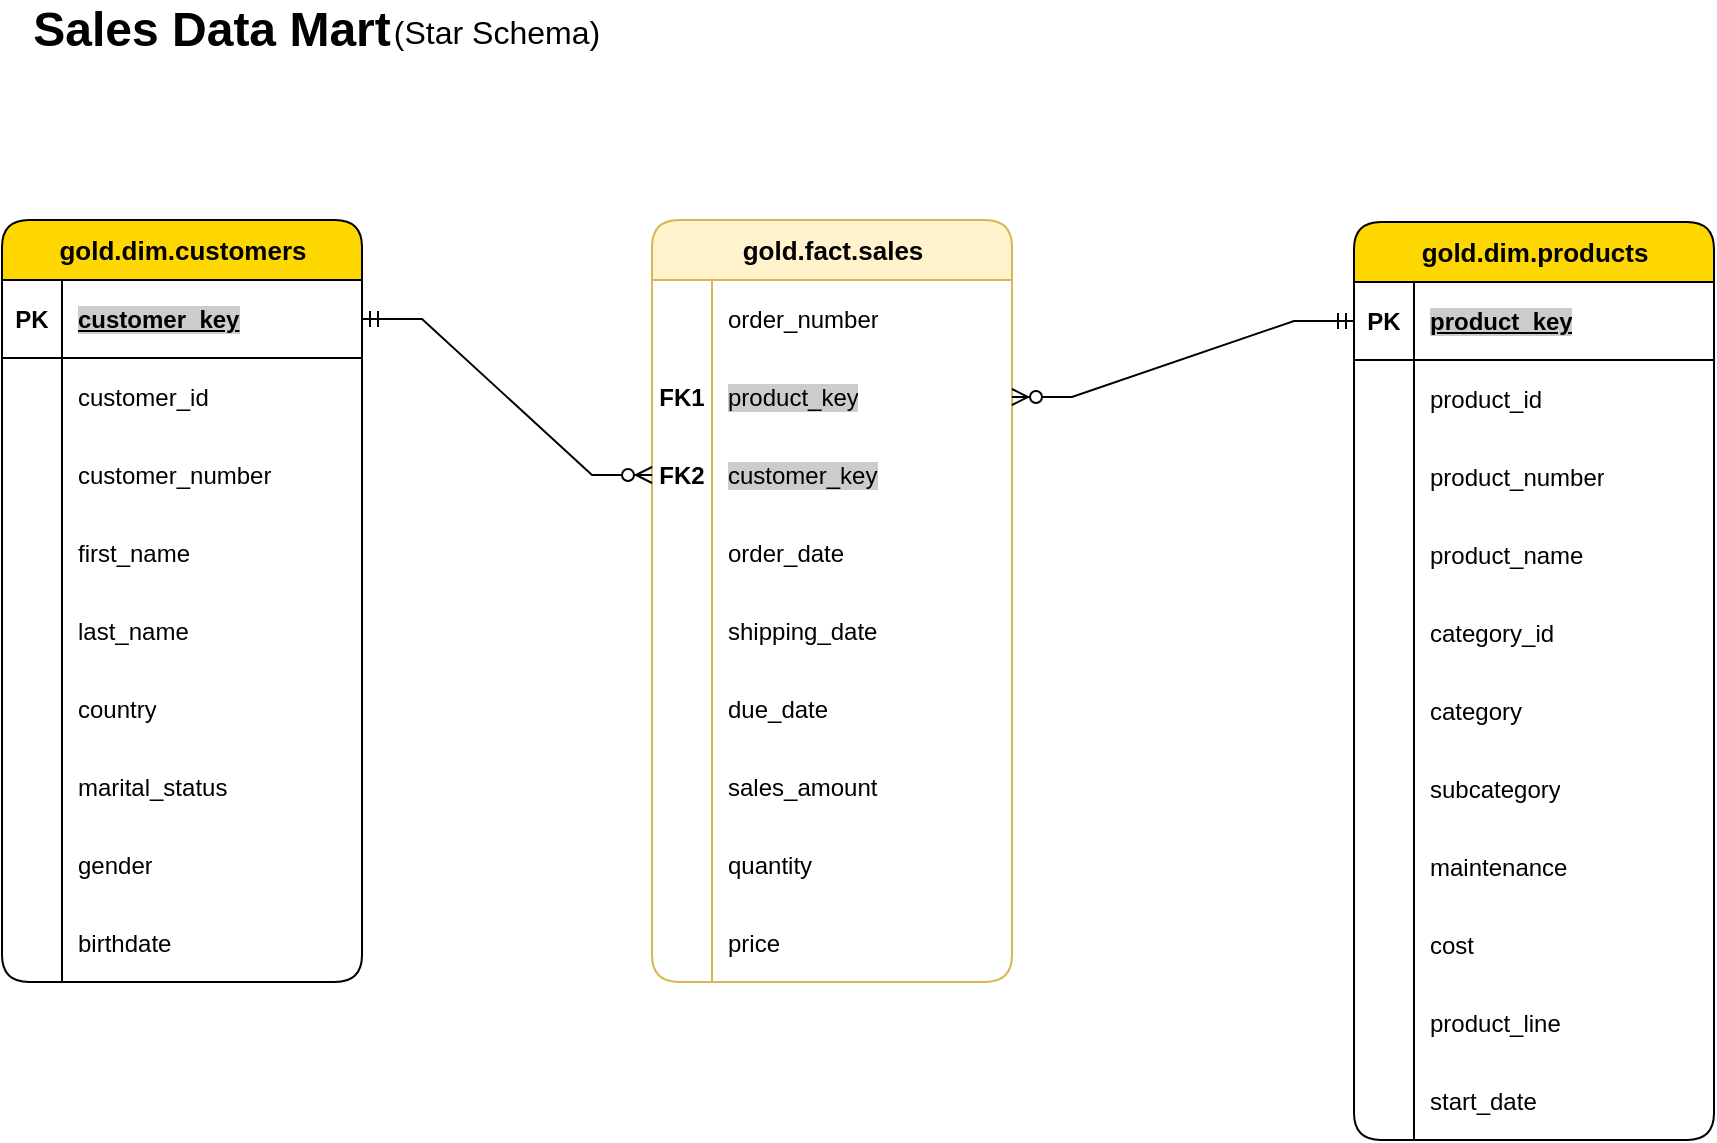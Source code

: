 <mxfile version="28.0.7">
  <diagram name="Page-1" id="-RR48ItPqLS6bvznOylo">
    <mxGraphModel grid="1" page="1" gridSize="10" guides="1" tooltips="1" connect="1" arrows="1" fold="1" pageScale="1" pageWidth="1700" pageHeight="1100" math="0" shadow="0">
      <root>
        <mxCell id="0" />
        <mxCell id="1" parent="0" />
        <mxCell id="1F5lU2dA7clrUHiow8VU-1" value="&lt;font style=&quot;font-size: 24px;&quot;&gt;&lt;b style=&quot;&quot;&gt;Sales Data Mart&lt;/b&gt;&lt;/font&gt;" style="text;html=1;align=center;verticalAlign=middle;whiteSpace=wrap;rounded=0;" vertex="1" parent="1">
          <mxGeometry x="240" y="130" width="190" height="30" as="geometry" />
        </mxCell>
        <mxCell id="1F5lU2dA7clrUHiow8VU-2" value="&lt;font style=&quot;font-size: 16px;&quot;&gt;(Star Schema)&lt;/font&gt;" style="text;html=1;align=center;verticalAlign=middle;whiteSpace=wrap;rounded=0;" vertex="1" parent="1">
          <mxGeometry x="420" y="131" width="115" height="30" as="geometry" />
        </mxCell>
        <mxCell id="1F5lU2dA7clrUHiow8VU-26" value="gold.dim.customers" style="shape=table;startSize=30;container=1;collapsible=1;childLayout=tableLayout;fixedRows=1;rowLines=0;fontStyle=1;align=center;resizeLast=1;html=1;rounded=1;fillColor=light-dark(#FFD700,#EDEDED);fontSize=13;" vertex="1" parent="1">
          <mxGeometry x="230" y="240" width="180" height="381" as="geometry" />
        </mxCell>
        <mxCell id="1F5lU2dA7clrUHiow8VU-27" value="" style="shape=tableRow;horizontal=0;startSize=0;swimlaneHead=0;swimlaneBody=0;fillColor=none;collapsible=0;dropTarget=0;points=[[0,0.5],[1,0.5]];portConstraint=eastwest;top=0;left=0;right=0;bottom=1;" vertex="1" parent="1F5lU2dA7clrUHiow8VU-26">
          <mxGeometry y="30" width="180" height="39" as="geometry" />
        </mxCell>
        <mxCell id="1F5lU2dA7clrUHiow8VU-28" value="PK" style="shape=partialRectangle;connectable=0;fillColor=none;top=0;left=0;bottom=0;right=0;fontStyle=1;overflow=hidden;whiteSpace=wrap;html=1;" vertex="1" parent="1F5lU2dA7clrUHiow8VU-27">
          <mxGeometry width="30" height="39" as="geometry">
            <mxRectangle width="30" height="39" as="alternateBounds" />
          </mxGeometry>
        </mxCell>
        <mxCell id="1F5lU2dA7clrUHiow8VU-29" value="&lt;span style=&quot;background-color: rgb(204, 204, 204);&quot;&gt;customer_key&lt;/span&gt;" style="shape=partialRectangle;connectable=0;fillColor=none;top=0;left=0;bottom=0;right=0;align=left;spacingLeft=6;fontStyle=5;overflow=hidden;whiteSpace=wrap;html=1;" vertex="1" parent="1F5lU2dA7clrUHiow8VU-27">
          <mxGeometry x="30" width="150" height="39" as="geometry">
            <mxRectangle width="150" height="39" as="alternateBounds" />
          </mxGeometry>
        </mxCell>
        <mxCell id="1F5lU2dA7clrUHiow8VU-30" value="" style="shape=tableRow;horizontal=0;startSize=0;swimlaneHead=0;swimlaneBody=0;fillColor=none;collapsible=0;dropTarget=0;points=[[0,0.5],[1,0.5]];portConstraint=eastwest;top=0;left=0;right=0;bottom=0;" vertex="1" parent="1F5lU2dA7clrUHiow8VU-26">
          <mxGeometry y="69" width="180" height="39" as="geometry" />
        </mxCell>
        <mxCell id="1F5lU2dA7clrUHiow8VU-31" value="" style="shape=partialRectangle;connectable=0;fillColor=none;top=0;left=0;bottom=0;right=0;editable=1;overflow=hidden;whiteSpace=wrap;html=1;" vertex="1" parent="1F5lU2dA7clrUHiow8VU-30">
          <mxGeometry width="30" height="39" as="geometry">
            <mxRectangle width="30" height="39" as="alternateBounds" />
          </mxGeometry>
        </mxCell>
        <mxCell id="1F5lU2dA7clrUHiow8VU-32" value="customer_id" style="shape=partialRectangle;connectable=0;fillColor=none;top=0;left=0;bottom=0;right=0;align=left;spacingLeft=6;overflow=hidden;whiteSpace=wrap;html=1;" vertex="1" parent="1F5lU2dA7clrUHiow8VU-30">
          <mxGeometry x="30" width="150" height="39" as="geometry">
            <mxRectangle width="150" height="39" as="alternateBounds" />
          </mxGeometry>
        </mxCell>
        <mxCell id="1F5lU2dA7clrUHiow8VU-33" value="" style="shape=tableRow;horizontal=0;startSize=0;swimlaneHead=0;swimlaneBody=0;fillColor=none;collapsible=0;dropTarget=0;points=[[0,0.5],[1,0.5]];portConstraint=eastwest;top=0;left=0;right=0;bottom=0;" vertex="1" parent="1F5lU2dA7clrUHiow8VU-26">
          <mxGeometry y="108" width="180" height="39" as="geometry" />
        </mxCell>
        <mxCell id="1F5lU2dA7clrUHiow8VU-34" value="" style="shape=partialRectangle;connectable=0;fillColor=none;top=0;left=0;bottom=0;right=0;editable=1;overflow=hidden;whiteSpace=wrap;html=1;" vertex="1" parent="1F5lU2dA7clrUHiow8VU-33">
          <mxGeometry width="30" height="39" as="geometry">
            <mxRectangle width="30" height="39" as="alternateBounds" />
          </mxGeometry>
        </mxCell>
        <mxCell id="1F5lU2dA7clrUHiow8VU-35" value="customer_number" style="shape=partialRectangle;connectable=0;fillColor=none;top=0;left=0;bottom=0;right=0;align=left;spacingLeft=6;overflow=hidden;whiteSpace=wrap;html=1;" vertex="1" parent="1F5lU2dA7clrUHiow8VU-33">
          <mxGeometry x="30" width="150" height="39" as="geometry">
            <mxRectangle width="150" height="39" as="alternateBounds" />
          </mxGeometry>
        </mxCell>
        <mxCell id="1F5lU2dA7clrUHiow8VU-36" value="" style="shape=tableRow;horizontal=0;startSize=0;swimlaneHead=0;swimlaneBody=0;fillColor=none;collapsible=0;dropTarget=0;points=[[0,0.5],[1,0.5]];portConstraint=eastwest;top=0;left=0;right=0;bottom=0;" vertex="1" parent="1F5lU2dA7clrUHiow8VU-26">
          <mxGeometry y="147" width="180" height="39" as="geometry" />
        </mxCell>
        <mxCell id="1F5lU2dA7clrUHiow8VU-37" value="" style="shape=partialRectangle;connectable=0;fillColor=none;top=0;left=0;bottom=0;right=0;editable=1;overflow=hidden;whiteSpace=wrap;html=1;" vertex="1" parent="1F5lU2dA7clrUHiow8VU-36">
          <mxGeometry width="30" height="39" as="geometry">
            <mxRectangle width="30" height="39" as="alternateBounds" />
          </mxGeometry>
        </mxCell>
        <mxCell id="1F5lU2dA7clrUHiow8VU-38" value="first_name" style="shape=partialRectangle;connectable=0;fillColor=none;top=0;left=0;bottom=0;right=0;align=left;spacingLeft=6;overflow=hidden;whiteSpace=wrap;html=1;" vertex="1" parent="1F5lU2dA7clrUHiow8VU-36">
          <mxGeometry x="30" width="150" height="39" as="geometry">
            <mxRectangle width="150" height="39" as="alternateBounds" />
          </mxGeometry>
        </mxCell>
        <mxCell id="1F5lU2dA7clrUHiow8VU-39" value="" style="shape=tableRow;horizontal=0;startSize=0;swimlaneHead=0;swimlaneBody=0;fillColor=none;collapsible=0;dropTarget=0;points=[[0,0.5],[1,0.5]];portConstraint=eastwest;top=0;left=0;right=0;bottom=0;" vertex="1" parent="1F5lU2dA7clrUHiow8VU-26">
          <mxGeometry y="186" width="180" height="39" as="geometry" />
        </mxCell>
        <mxCell id="1F5lU2dA7clrUHiow8VU-40" value="" style="shape=partialRectangle;connectable=0;fillColor=none;top=0;left=0;bottom=0;right=0;editable=1;overflow=hidden;whiteSpace=wrap;html=1;" vertex="1" parent="1F5lU2dA7clrUHiow8VU-39">
          <mxGeometry width="30" height="39" as="geometry">
            <mxRectangle width="30" height="39" as="alternateBounds" />
          </mxGeometry>
        </mxCell>
        <mxCell id="1F5lU2dA7clrUHiow8VU-41" value="last_name" style="shape=partialRectangle;connectable=0;fillColor=none;top=0;left=0;bottom=0;right=0;align=left;spacingLeft=6;overflow=hidden;whiteSpace=wrap;html=1;" vertex="1" parent="1F5lU2dA7clrUHiow8VU-39">
          <mxGeometry x="30" width="150" height="39" as="geometry">
            <mxRectangle width="150" height="39" as="alternateBounds" />
          </mxGeometry>
        </mxCell>
        <mxCell id="1F5lU2dA7clrUHiow8VU-74" value="" style="shape=tableRow;horizontal=0;startSize=0;swimlaneHead=0;swimlaneBody=0;fillColor=none;collapsible=0;dropTarget=0;points=[[0,0.5],[1,0.5]];portConstraint=eastwest;top=0;left=0;right=0;bottom=0;" vertex="1" parent="1F5lU2dA7clrUHiow8VU-26">
          <mxGeometry y="225" width="180" height="39" as="geometry" />
        </mxCell>
        <mxCell id="1F5lU2dA7clrUHiow8VU-75" value="" style="shape=partialRectangle;connectable=0;fillColor=none;top=0;left=0;bottom=0;right=0;editable=1;overflow=hidden;whiteSpace=wrap;html=1;" vertex="1" parent="1F5lU2dA7clrUHiow8VU-74">
          <mxGeometry width="30" height="39" as="geometry">
            <mxRectangle width="30" height="39" as="alternateBounds" />
          </mxGeometry>
        </mxCell>
        <mxCell id="1F5lU2dA7clrUHiow8VU-76" value="country" style="shape=partialRectangle;connectable=0;fillColor=none;top=0;left=0;bottom=0;right=0;align=left;spacingLeft=6;overflow=hidden;whiteSpace=wrap;html=1;" vertex="1" parent="1F5lU2dA7clrUHiow8VU-74">
          <mxGeometry x="30" width="150" height="39" as="geometry">
            <mxRectangle width="150" height="39" as="alternateBounds" />
          </mxGeometry>
        </mxCell>
        <mxCell id="1F5lU2dA7clrUHiow8VU-77" value="" style="shape=tableRow;horizontal=0;startSize=0;swimlaneHead=0;swimlaneBody=0;fillColor=none;collapsible=0;dropTarget=0;points=[[0,0.5],[1,0.5]];portConstraint=eastwest;top=0;left=0;right=0;bottom=0;" vertex="1" parent="1F5lU2dA7clrUHiow8VU-26">
          <mxGeometry y="264" width="180" height="39" as="geometry" />
        </mxCell>
        <mxCell id="1F5lU2dA7clrUHiow8VU-78" value="" style="shape=partialRectangle;connectable=0;fillColor=none;top=0;left=0;bottom=0;right=0;editable=1;overflow=hidden;whiteSpace=wrap;html=1;" vertex="1" parent="1F5lU2dA7clrUHiow8VU-77">
          <mxGeometry width="30" height="39" as="geometry">
            <mxRectangle width="30" height="39" as="alternateBounds" />
          </mxGeometry>
        </mxCell>
        <mxCell id="1F5lU2dA7clrUHiow8VU-79" value="marital_status" style="shape=partialRectangle;connectable=0;fillColor=none;top=0;left=0;bottom=0;right=0;align=left;spacingLeft=6;overflow=hidden;whiteSpace=wrap;html=1;" vertex="1" parent="1F5lU2dA7clrUHiow8VU-77">
          <mxGeometry x="30" width="150" height="39" as="geometry">
            <mxRectangle width="150" height="39" as="alternateBounds" />
          </mxGeometry>
        </mxCell>
        <mxCell id="1F5lU2dA7clrUHiow8VU-80" value="" style="shape=tableRow;horizontal=0;startSize=0;swimlaneHead=0;swimlaneBody=0;fillColor=none;collapsible=0;dropTarget=0;points=[[0,0.5],[1,0.5]];portConstraint=eastwest;top=0;left=0;right=0;bottom=0;" vertex="1" parent="1F5lU2dA7clrUHiow8VU-26">
          <mxGeometry y="303" width="180" height="39" as="geometry" />
        </mxCell>
        <mxCell id="1F5lU2dA7clrUHiow8VU-81" value="" style="shape=partialRectangle;connectable=0;fillColor=none;top=0;left=0;bottom=0;right=0;editable=1;overflow=hidden;whiteSpace=wrap;html=1;" vertex="1" parent="1F5lU2dA7clrUHiow8VU-80">
          <mxGeometry width="30" height="39" as="geometry">
            <mxRectangle width="30" height="39" as="alternateBounds" />
          </mxGeometry>
        </mxCell>
        <mxCell id="1F5lU2dA7clrUHiow8VU-82" value="gender" style="shape=partialRectangle;connectable=0;fillColor=none;top=0;left=0;bottom=0;right=0;align=left;spacingLeft=6;overflow=hidden;whiteSpace=wrap;html=1;" vertex="1" parent="1F5lU2dA7clrUHiow8VU-80">
          <mxGeometry x="30" width="150" height="39" as="geometry">
            <mxRectangle width="150" height="39" as="alternateBounds" />
          </mxGeometry>
        </mxCell>
        <mxCell id="1F5lU2dA7clrUHiow8VU-83" value="" style="shape=tableRow;horizontal=0;startSize=0;swimlaneHead=0;swimlaneBody=0;fillColor=none;collapsible=0;dropTarget=0;points=[[0,0.5],[1,0.5]];portConstraint=eastwest;top=0;left=0;right=0;bottom=0;" vertex="1" parent="1F5lU2dA7clrUHiow8VU-26">
          <mxGeometry y="342" width="180" height="39" as="geometry" />
        </mxCell>
        <mxCell id="1F5lU2dA7clrUHiow8VU-84" value="" style="shape=partialRectangle;connectable=0;fillColor=none;top=0;left=0;bottom=0;right=0;editable=1;overflow=hidden;whiteSpace=wrap;html=1;" vertex="1" parent="1F5lU2dA7clrUHiow8VU-83">
          <mxGeometry width="30" height="39" as="geometry">
            <mxRectangle width="30" height="39" as="alternateBounds" />
          </mxGeometry>
        </mxCell>
        <mxCell id="1F5lU2dA7clrUHiow8VU-85" value="birthdate" style="shape=partialRectangle;connectable=0;fillColor=none;top=0;left=0;bottom=0;right=0;align=left;spacingLeft=6;overflow=hidden;whiteSpace=wrap;html=1;" vertex="1" parent="1F5lU2dA7clrUHiow8VU-83">
          <mxGeometry x="30" width="150" height="39" as="geometry">
            <mxRectangle width="150" height="39" as="alternateBounds" />
          </mxGeometry>
        </mxCell>
        <mxCell id="1F5lU2dA7clrUHiow8VU-89" value="gold.dim.products" style="shape=table;startSize=30;container=1;collapsible=1;childLayout=tableLayout;fixedRows=1;rowLines=0;fontStyle=1;align=center;resizeLast=1;html=1;rounded=1;fillColor=light-dark(#FFD700,#EDEDED);fontSize=13;" vertex="1" parent="1">
          <mxGeometry x="906" y="241" width="180" height="459" as="geometry" />
        </mxCell>
        <mxCell id="1F5lU2dA7clrUHiow8VU-90" value="" style="shape=tableRow;horizontal=0;startSize=0;swimlaneHead=0;swimlaneBody=0;fillColor=none;collapsible=0;dropTarget=0;points=[[0,0.5],[1,0.5]];portConstraint=eastwest;top=0;left=0;right=0;bottom=1;" vertex="1" parent="1F5lU2dA7clrUHiow8VU-89">
          <mxGeometry y="30" width="180" height="39" as="geometry" />
        </mxCell>
        <mxCell id="1F5lU2dA7clrUHiow8VU-91" value="PK" style="shape=partialRectangle;connectable=0;fillColor=none;top=0;left=0;bottom=0;right=0;fontStyle=1;overflow=hidden;whiteSpace=wrap;html=1;" vertex="1" parent="1F5lU2dA7clrUHiow8VU-90">
          <mxGeometry width="30" height="39" as="geometry">
            <mxRectangle width="30" height="39" as="alternateBounds" />
          </mxGeometry>
        </mxCell>
        <mxCell id="1F5lU2dA7clrUHiow8VU-92" value="&lt;span style=&quot;background-color: rgb(204, 204, 204);&quot;&gt;product_key&lt;/span&gt;" style="shape=partialRectangle;connectable=0;fillColor=none;top=0;left=0;bottom=0;right=0;align=left;spacingLeft=6;fontStyle=5;overflow=hidden;whiteSpace=wrap;html=1;" vertex="1" parent="1F5lU2dA7clrUHiow8VU-90">
          <mxGeometry x="30" width="150" height="39" as="geometry">
            <mxRectangle width="150" height="39" as="alternateBounds" />
          </mxGeometry>
        </mxCell>
        <mxCell id="1F5lU2dA7clrUHiow8VU-93" value="" style="shape=tableRow;horizontal=0;startSize=0;swimlaneHead=0;swimlaneBody=0;fillColor=none;collapsible=0;dropTarget=0;points=[[0,0.5],[1,0.5]];portConstraint=eastwest;top=0;left=0;right=0;bottom=0;" vertex="1" parent="1F5lU2dA7clrUHiow8VU-89">
          <mxGeometry y="69" width="180" height="39" as="geometry" />
        </mxCell>
        <mxCell id="1F5lU2dA7clrUHiow8VU-94" value="" style="shape=partialRectangle;connectable=0;fillColor=none;top=0;left=0;bottom=0;right=0;editable=1;overflow=hidden;whiteSpace=wrap;html=1;" vertex="1" parent="1F5lU2dA7clrUHiow8VU-93">
          <mxGeometry width="30" height="39" as="geometry">
            <mxRectangle width="30" height="39" as="alternateBounds" />
          </mxGeometry>
        </mxCell>
        <mxCell id="1F5lU2dA7clrUHiow8VU-95" value="product_id" style="shape=partialRectangle;connectable=0;fillColor=none;top=0;left=0;bottom=0;right=0;align=left;spacingLeft=6;overflow=hidden;whiteSpace=wrap;html=1;" vertex="1" parent="1F5lU2dA7clrUHiow8VU-93">
          <mxGeometry x="30" width="150" height="39" as="geometry">
            <mxRectangle width="150" height="39" as="alternateBounds" />
          </mxGeometry>
        </mxCell>
        <mxCell id="1F5lU2dA7clrUHiow8VU-96" value="" style="shape=tableRow;horizontal=0;startSize=0;swimlaneHead=0;swimlaneBody=0;fillColor=none;collapsible=0;dropTarget=0;points=[[0,0.5],[1,0.5]];portConstraint=eastwest;top=0;left=0;right=0;bottom=0;" vertex="1" parent="1F5lU2dA7clrUHiow8VU-89">
          <mxGeometry y="108" width="180" height="39" as="geometry" />
        </mxCell>
        <mxCell id="1F5lU2dA7clrUHiow8VU-97" value="" style="shape=partialRectangle;connectable=0;fillColor=none;top=0;left=0;bottom=0;right=0;editable=1;overflow=hidden;whiteSpace=wrap;html=1;" vertex="1" parent="1F5lU2dA7clrUHiow8VU-96">
          <mxGeometry width="30" height="39" as="geometry">
            <mxRectangle width="30" height="39" as="alternateBounds" />
          </mxGeometry>
        </mxCell>
        <mxCell id="1F5lU2dA7clrUHiow8VU-98" value="product_number" style="shape=partialRectangle;connectable=0;fillColor=none;top=0;left=0;bottom=0;right=0;align=left;spacingLeft=6;overflow=hidden;whiteSpace=wrap;html=1;" vertex="1" parent="1F5lU2dA7clrUHiow8VU-96">
          <mxGeometry x="30" width="150" height="39" as="geometry">
            <mxRectangle width="150" height="39" as="alternateBounds" />
          </mxGeometry>
        </mxCell>
        <mxCell id="1F5lU2dA7clrUHiow8VU-99" value="" style="shape=tableRow;horizontal=0;startSize=0;swimlaneHead=0;swimlaneBody=0;fillColor=none;collapsible=0;dropTarget=0;points=[[0,0.5],[1,0.5]];portConstraint=eastwest;top=0;left=0;right=0;bottom=0;" vertex="1" parent="1F5lU2dA7clrUHiow8VU-89">
          <mxGeometry y="147" width="180" height="39" as="geometry" />
        </mxCell>
        <mxCell id="1F5lU2dA7clrUHiow8VU-100" value="" style="shape=partialRectangle;connectable=0;fillColor=none;top=0;left=0;bottom=0;right=0;editable=1;overflow=hidden;whiteSpace=wrap;html=1;" vertex="1" parent="1F5lU2dA7clrUHiow8VU-99">
          <mxGeometry width="30" height="39" as="geometry">
            <mxRectangle width="30" height="39" as="alternateBounds" />
          </mxGeometry>
        </mxCell>
        <mxCell id="1F5lU2dA7clrUHiow8VU-101" value="product_name" style="shape=partialRectangle;connectable=0;fillColor=none;top=0;left=0;bottom=0;right=0;align=left;spacingLeft=6;overflow=hidden;whiteSpace=wrap;html=1;" vertex="1" parent="1F5lU2dA7clrUHiow8VU-99">
          <mxGeometry x="30" width="150" height="39" as="geometry">
            <mxRectangle width="150" height="39" as="alternateBounds" />
          </mxGeometry>
        </mxCell>
        <mxCell id="1F5lU2dA7clrUHiow8VU-102" value="" style="shape=tableRow;horizontal=0;startSize=0;swimlaneHead=0;swimlaneBody=0;fillColor=none;collapsible=0;dropTarget=0;points=[[0,0.5],[1,0.5]];portConstraint=eastwest;top=0;left=0;right=0;bottom=0;" vertex="1" parent="1F5lU2dA7clrUHiow8VU-89">
          <mxGeometry y="186" width="180" height="39" as="geometry" />
        </mxCell>
        <mxCell id="1F5lU2dA7clrUHiow8VU-103" value="" style="shape=partialRectangle;connectable=0;fillColor=none;top=0;left=0;bottom=0;right=0;editable=1;overflow=hidden;whiteSpace=wrap;html=1;" vertex="1" parent="1F5lU2dA7clrUHiow8VU-102">
          <mxGeometry width="30" height="39" as="geometry">
            <mxRectangle width="30" height="39" as="alternateBounds" />
          </mxGeometry>
        </mxCell>
        <mxCell id="1F5lU2dA7clrUHiow8VU-104" value="category_id" style="shape=partialRectangle;connectable=0;fillColor=none;top=0;left=0;bottom=0;right=0;align=left;spacingLeft=6;overflow=hidden;whiteSpace=wrap;html=1;" vertex="1" parent="1F5lU2dA7clrUHiow8VU-102">
          <mxGeometry x="30" width="150" height="39" as="geometry">
            <mxRectangle width="150" height="39" as="alternateBounds" />
          </mxGeometry>
        </mxCell>
        <mxCell id="1F5lU2dA7clrUHiow8VU-105" value="" style="shape=tableRow;horizontal=0;startSize=0;swimlaneHead=0;swimlaneBody=0;fillColor=none;collapsible=0;dropTarget=0;points=[[0,0.5],[1,0.5]];portConstraint=eastwest;top=0;left=0;right=0;bottom=0;" vertex="1" parent="1F5lU2dA7clrUHiow8VU-89">
          <mxGeometry y="225" width="180" height="39" as="geometry" />
        </mxCell>
        <mxCell id="1F5lU2dA7clrUHiow8VU-106" value="" style="shape=partialRectangle;connectable=0;fillColor=none;top=0;left=0;bottom=0;right=0;editable=1;overflow=hidden;whiteSpace=wrap;html=1;" vertex="1" parent="1F5lU2dA7clrUHiow8VU-105">
          <mxGeometry width="30" height="39" as="geometry">
            <mxRectangle width="30" height="39" as="alternateBounds" />
          </mxGeometry>
        </mxCell>
        <mxCell id="1F5lU2dA7clrUHiow8VU-107" value="category" style="shape=partialRectangle;connectable=0;fillColor=none;top=0;left=0;bottom=0;right=0;align=left;spacingLeft=6;overflow=hidden;whiteSpace=wrap;html=1;" vertex="1" parent="1F5lU2dA7clrUHiow8VU-105">
          <mxGeometry x="30" width="150" height="39" as="geometry">
            <mxRectangle width="150" height="39" as="alternateBounds" />
          </mxGeometry>
        </mxCell>
        <mxCell id="1F5lU2dA7clrUHiow8VU-108" value="" style="shape=tableRow;horizontal=0;startSize=0;swimlaneHead=0;swimlaneBody=0;fillColor=none;collapsible=0;dropTarget=0;points=[[0,0.5],[1,0.5]];portConstraint=eastwest;top=0;left=0;right=0;bottom=0;" vertex="1" parent="1F5lU2dA7clrUHiow8VU-89">
          <mxGeometry y="264" width="180" height="39" as="geometry" />
        </mxCell>
        <mxCell id="1F5lU2dA7clrUHiow8VU-109" value="" style="shape=partialRectangle;connectable=0;fillColor=none;top=0;left=0;bottom=0;right=0;editable=1;overflow=hidden;whiteSpace=wrap;html=1;" vertex="1" parent="1F5lU2dA7clrUHiow8VU-108">
          <mxGeometry width="30" height="39" as="geometry">
            <mxRectangle width="30" height="39" as="alternateBounds" />
          </mxGeometry>
        </mxCell>
        <mxCell id="1F5lU2dA7clrUHiow8VU-110" value="subcategory" style="shape=partialRectangle;connectable=0;fillColor=none;top=0;left=0;bottom=0;right=0;align=left;spacingLeft=6;overflow=hidden;whiteSpace=wrap;html=1;" vertex="1" parent="1F5lU2dA7clrUHiow8VU-108">
          <mxGeometry x="30" width="150" height="39" as="geometry">
            <mxRectangle width="150" height="39" as="alternateBounds" />
          </mxGeometry>
        </mxCell>
        <mxCell id="1F5lU2dA7clrUHiow8VU-111" value="" style="shape=tableRow;horizontal=0;startSize=0;swimlaneHead=0;swimlaneBody=0;fillColor=none;collapsible=0;dropTarget=0;points=[[0,0.5],[1,0.5]];portConstraint=eastwest;top=0;left=0;right=0;bottom=0;" vertex="1" parent="1F5lU2dA7clrUHiow8VU-89">
          <mxGeometry y="303" width="180" height="39" as="geometry" />
        </mxCell>
        <mxCell id="1F5lU2dA7clrUHiow8VU-112" value="" style="shape=partialRectangle;connectable=0;fillColor=none;top=0;left=0;bottom=0;right=0;editable=1;overflow=hidden;whiteSpace=wrap;html=1;" vertex="1" parent="1F5lU2dA7clrUHiow8VU-111">
          <mxGeometry width="30" height="39" as="geometry">
            <mxRectangle width="30" height="39" as="alternateBounds" />
          </mxGeometry>
        </mxCell>
        <mxCell id="1F5lU2dA7clrUHiow8VU-113" value="maintenance" style="shape=partialRectangle;connectable=0;fillColor=none;top=0;left=0;bottom=0;right=0;align=left;spacingLeft=6;overflow=hidden;whiteSpace=wrap;html=1;" vertex="1" parent="1F5lU2dA7clrUHiow8VU-111">
          <mxGeometry x="30" width="150" height="39" as="geometry">
            <mxRectangle width="150" height="39" as="alternateBounds" />
          </mxGeometry>
        </mxCell>
        <mxCell id="1F5lU2dA7clrUHiow8VU-114" value="" style="shape=tableRow;horizontal=0;startSize=0;swimlaneHead=0;swimlaneBody=0;fillColor=none;collapsible=0;dropTarget=0;points=[[0,0.5],[1,0.5]];portConstraint=eastwest;top=0;left=0;right=0;bottom=0;" vertex="1" parent="1F5lU2dA7clrUHiow8VU-89">
          <mxGeometry y="342" width="180" height="39" as="geometry" />
        </mxCell>
        <mxCell id="1F5lU2dA7clrUHiow8VU-115" value="" style="shape=partialRectangle;connectable=0;fillColor=none;top=0;left=0;bottom=0;right=0;editable=1;overflow=hidden;whiteSpace=wrap;html=1;" vertex="1" parent="1F5lU2dA7clrUHiow8VU-114">
          <mxGeometry width="30" height="39" as="geometry">
            <mxRectangle width="30" height="39" as="alternateBounds" />
          </mxGeometry>
        </mxCell>
        <mxCell id="1F5lU2dA7clrUHiow8VU-116" value="cost" style="shape=partialRectangle;connectable=0;fillColor=none;top=0;left=0;bottom=0;right=0;align=left;spacingLeft=6;overflow=hidden;whiteSpace=wrap;html=1;" vertex="1" parent="1F5lU2dA7clrUHiow8VU-114">
          <mxGeometry x="30" width="150" height="39" as="geometry">
            <mxRectangle width="150" height="39" as="alternateBounds" />
          </mxGeometry>
        </mxCell>
        <mxCell id="1F5lU2dA7clrUHiow8VU-117" value="" style="shape=tableRow;horizontal=0;startSize=0;swimlaneHead=0;swimlaneBody=0;fillColor=none;collapsible=0;dropTarget=0;points=[[0,0.5],[1,0.5]];portConstraint=eastwest;top=0;left=0;right=0;bottom=0;" vertex="1" parent="1F5lU2dA7clrUHiow8VU-89">
          <mxGeometry y="381" width="180" height="39" as="geometry" />
        </mxCell>
        <mxCell id="1F5lU2dA7clrUHiow8VU-118" value="" style="shape=partialRectangle;connectable=0;fillColor=none;top=0;left=0;bottom=0;right=0;editable=1;overflow=hidden;whiteSpace=wrap;html=1;" vertex="1" parent="1F5lU2dA7clrUHiow8VU-117">
          <mxGeometry width="30" height="39" as="geometry">
            <mxRectangle width="30" height="39" as="alternateBounds" />
          </mxGeometry>
        </mxCell>
        <mxCell id="1F5lU2dA7clrUHiow8VU-119" value="product_line" style="shape=partialRectangle;connectable=0;fillColor=none;top=0;left=0;bottom=0;right=0;align=left;spacingLeft=6;overflow=hidden;whiteSpace=wrap;html=1;" vertex="1" parent="1F5lU2dA7clrUHiow8VU-117">
          <mxGeometry x="30" width="150" height="39" as="geometry">
            <mxRectangle width="150" height="39" as="alternateBounds" />
          </mxGeometry>
        </mxCell>
        <mxCell id="1F5lU2dA7clrUHiow8VU-120" value="" style="shape=tableRow;horizontal=0;startSize=0;swimlaneHead=0;swimlaneBody=0;fillColor=none;collapsible=0;dropTarget=0;points=[[0,0.5],[1,0.5]];portConstraint=eastwest;top=0;left=0;right=0;bottom=0;" vertex="1" parent="1F5lU2dA7clrUHiow8VU-89">
          <mxGeometry y="420" width="180" height="39" as="geometry" />
        </mxCell>
        <mxCell id="1F5lU2dA7clrUHiow8VU-121" value="" style="shape=partialRectangle;connectable=0;fillColor=none;top=0;left=0;bottom=0;right=0;editable=1;overflow=hidden;whiteSpace=wrap;html=1;" vertex="1" parent="1F5lU2dA7clrUHiow8VU-120">
          <mxGeometry width="30" height="39" as="geometry">
            <mxRectangle width="30" height="39" as="alternateBounds" />
          </mxGeometry>
        </mxCell>
        <mxCell id="1F5lU2dA7clrUHiow8VU-122" value="start_date" style="shape=partialRectangle;connectable=0;fillColor=none;top=0;left=0;bottom=0;right=0;align=left;spacingLeft=6;overflow=hidden;whiteSpace=wrap;html=1;" vertex="1" parent="1F5lU2dA7clrUHiow8VU-120">
          <mxGeometry x="30" width="150" height="39" as="geometry">
            <mxRectangle width="150" height="39" as="alternateBounds" />
          </mxGeometry>
        </mxCell>
        <mxCell id="1F5lU2dA7clrUHiow8VU-123" value="gold.fact.sales" style="shape=table;startSize=30;container=1;collapsible=1;childLayout=tableLayout;fixedRows=1;rowLines=0;fontStyle=1;align=center;resizeLast=1;html=1;rounded=1;fillColor=#fff2cc;fontSize=13;strokeColor=#d6b656;" vertex="1" parent="1">
          <mxGeometry x="555" y="240" width="180" height="381" as="geometry" />
        </mxCell>
        <mxCell id="1F5lU2dA7clrUHiow8VU-127" value="" style="shape=tableRow;horizontal=0;startSize=0;swimlaneHead=0;swimlaneBody=0;fillColor=none;collapsible=0;dropTarget=0;points=[[0,0.5],[1,0.5]];portConstraint=eastwest;top=0;left=0;right=0;bottom=0;" vertex="1" parent="1F5lU2dA7clrUHiow8VU-123">
          <mxGeometry y="30" width="180" height="39" as="geometry" />
        </mxCell>
        <mxCell id="1F5lU2dA7clrUHiow8VU-128" value="" style="shape=partialRectangle;connectable=0;fillColor=none;top=0;left=0;bottom=0;right=0;editable=1;overflow=hidden;whiteSpace=wrap;html=1;" vertex="1" parent="1F5lU2dA7clrUHiow8VU-127">
          <mxGeometry width="30" height="39" as="geometry">
            <mxRectangle width="30" height="39" as="alternateBounds" />
          </mxGeometry>
        </mxCell>
        <mxCell id="1F5lU2dA7clrUHiow8VU-129" value="order_number" style="shape=partialRectangle;connectable=0;fillColor=none;top=0;left=0;bottom=0;right=0;align=left;spacingLeft=6;overflow=hidden;whiteSpace=wrap;html=1;" vertex="1" parent="1F5lU2dA7clrUHiow8VU-127">
          <mxGeometry x="30" width="150" height="39" as="geometry">
            <mxRectangle width="150" height="39" as="alternateBounds" />
          </mxGeometry>
        </mxCell>
        <mxCell id="1F5lU2dA7clrUHiow8VU-130" value="" style="shape=tableRow;horizontal=0;startSize=0;swimlaneHead=0;swimlaneBody=0;fillColor=none;collapsible=0;dropTarget=0;points=[[0,0.5],[1,0.5]];portConstraint=eastwest;top=0;left=0;right=0;bottom=0;" vertex="1" parent="1F5lU2dA7clrUHiow8VU-123">
          <mxGeometry y="69" width="180" height="39" as="geometry" />
        </mxCell>
        <mxCell id="1F5lU2dA7clrUHiow8VU-131" value="&lt;span style=&quot;font-weight: 700;&quot;&gt;FK1&lt;/span&gt;" style="shape=partialRectangle;connectable=0;fillColor=none;top=0;left=0;bottom=0;right=0;editable=1;overflow=hidden;whiteSpace=wrap;html=1;" vertex="1" parent="1F5lU2dA7clrUHiow8VU-130">
          <mxGeometry width="30" height="39" as="geometry">
            <mxRectangle width="30" height="39" as="alternateBounds" />
          </mxGeometry>
        </mxCell>
        <mxCell id="1F5lU2dA7clrUHiow8VU-132" value="&lt;span style=&quot;background-color: rgb(204, 204, 204);&quot;&gt;product_key&lt;/span&gt;" style="shape=partialRectangle;connectable=0;fillColor=none;top=0;left=0;bottom=0;right=0;align=left;spacingLeft=6;overflow=hidden;whiteSpace=wrap;html=1;" vertex="1" parent="1F5lU2dA7clrUHiow8VU-130">
          <mxGeometry x="30" width="150" height="39" as="geometry">
            <mxRectangle width="150" height="39" as="alternateBounds" />
          </mxGeometry>
        </mxCell>
        <mxCell id="1F5lU2dA7clrUHiow8VU-133" value="" style="shape=tableRow;horizontal=0;startSize=0;swimlaneHead=0;swimlaneBody=0;fillColor=none;collapsible=0;dropTarget=0;points=[[0,0.5],[1,0.5]];portConstraint=eastwest;top=0;left=0;right=0;bottom=0;" vertex="1" parent="1F5lU2dA7clrUHiow8VU-123">
          <mxGeometry y="108" width="180" height="39" as="geometry" />
        </mxCell>
        <mxCell id="1F5lU2dA7clrUHiow8VU-134" value="&lt;span style=&quot;font-weight: 700;&quot;&gt;FK2&lt;/span&gt;" style="shape=partialRectangle;connectable=0;fillColor=none;top=0;left=0;bottom=0;right=0;editable=1;overflow=hidden;whiteSpace=wrap;html=1;" vertex="1" parent="1F5lU2dA7clrUHiow8VU-133">
          <mxGeometry width="30" height="39" as="geometry">
            <mxRectangle width="30" height="39" as="alternateBounds" />
          </mxGeometry>
        </mxCell>
        <mxCell id="1F5lU2dA7clrUHiow8VU-135" value="&lt;span style=&quot;background-color: rgb(204, 204, 204);&quot;&gt;customer_key&lt;/span&gt;" style="shape=partialRectangle;connectable=0;fillColor=none;top=0;left=0;bottom=0;right=0;align=left;spacingLeft=6;overflow=hidden;whiteSpace=wrap;html=1;" vertex="1" parent="1F5lU2dA7clrUHiow8VU-133">
          <mxGeometry x="30" width="150" height="39" as="geometry">
            <mxRectangle width="150" height="39" as="alternateBounds" />
          </mxGeometry>
        </mxCell>
        <mxCell id="1F5lU2dA7clrUHiow8VU-136" value="" style="shape=tableRow;horizontal=0;startSize=0;swimlaneHead=0;swimlaneBody=0;fillColor=none;collapsible=0;dropTarget=0;points=[[0,0.5],[1,0.5]];portConstraint=eastwest;top=0;left=0;right=0;bottom=0;" vertex="1" parent="1F5lU2dA7clrUHiow8VU-123">
          <mxGeometry y="147" width="180" height="39" as="geometry" />
        </mxCell>
        <mxCell id="1F5lU2dA7clrUHiow8VU-137" value="" style="shape=partialRectangle;connectable=0;fillColor=none;top=0;left=0;bottom=0;right=0;editable=1;overflow=hidden;whiteSpace=wrap;html=1;" vertex="1" parent="1F5lU2dA7clrUHiow8VU-136">
          <mxGeometry width="30" height="39" as="geometry">
            <mxRectangle width="30" height="39" as="alternateBounds" />
          </mxGeometry>
        </mxCell>
        <mxCell id="1F5lU2dA7clrUHiow8VU-138" value="order_date" style="shape=partialRectangle;connectable=0;fillColor=none;top=0;left=0;bottom=0;right=0;align=left;spacingLeft=6;overflow=hidden;whiteSpace=wrap;html=1;" vertex="1" parent="1F5lU2dA7clrUHiow8VU-136">
          <mxGeometry x="30" width="150" height="39" as="geometry">
            <mxRectangle width="150" height="39" as="alternateBounds" />
          </mxGeometry>
        </mxCell>
        <mxCell id="1F5lU2dA7clrUHiow8VU-139" value="" style="shape=tableRow;horizontal=0;startSize=0;swimlaneHead=0;swimlaneBody=0;fillColor=none;collapsible=0;dropTarget=0;points=[[0,0.5],[1,0.5]];portConstraint=eastwest;top=0;left=0;right=0;bottom=0;" vertex="1" parent="1F5lU2dA7clrUHiow8VU-123">
          <mxGeometry y="186" width="180" height="39" as="geometry" />
        </mxCell>
        <mxCell id="1F5lU2dA7clrUHiow8VU-140" value="" style="shape=partialRectangle;connectable=0;fillColor=none;top=0;left=0;bottom=0;right=0;editable=1;overflow=hidden;whiteSpace=wrap;html=1;" vertex="1" parent="1F5lU2dA7clrUHiow8VU-139">
          <mxGeometry width="30" height="39" as="geometry">
            <mxRectangle width="30" height="39" as="alternateBounds" />
          </mxGeometry>
        </mxCell>
        <mxCell id="1F5lU2dA7clrUHiow8VU-141" value="shipping_date" style="shape=partialRectangle;connectable=0;fillColor=none;top=0;left=0;bottom=0;right=0;align=left;spacingLeft=6;overflow=hidden;whiteSpace=wrap;html=1;" vertex="1" parent="1F5lU2dA7clrUHiow8VU-139">
          <mxGeometry x="30" width="150" height="39" as="geometry">
            <mxRectangle width="150" height="39" as="alternateBounds" />
          </mxGeometry>
        </mxCell>
        <mxCell id="1F5lU2dA7clrUHiow8VU-142" value="" style="shape=tableRow;horizontal=0;startSize=0;swimlaneHead=0;swimlaneBody=0;fillColor=none;collapsible=0;dropTarget=0;points=[[0,0.5],[1,0.5]];portConstraint=eastwest;top=0;left=0;right=0;bottom=0;" vertex="1" parent="1F5lU2dA7clrUHiow8VU-123">
          <mxGeometry y="225" width="180" height="39" as="geometry" />
        </mxCell>
        <mxCell id="1F5lU2dA7clrUHiow8VU-143" value="" style="shape=partialRectangle;connectable=0;fillColor=none;top=0;left=0;bottom=0;right=0;editable=1;overflow=hidden;whiteSpace=wrap;html=1;" vertex="1" parent="1F5lU2dA7clrUHiow8VU-142">
          <mxGeometry width="30" height="39" as="geometry">
            <mxRectangle width="30" height="39" as="alternateBounds" />
          </mxGeometry>
        </mxCell>
        <mxCell id="1F5lU2dA7clrUHiow8VU-144" value="due_date" style="shape=partialRectangle;connectable=0;fillColor=none;top=0;left=0;bottom=0;right=0;align=left;spacingLeft=6;overflow=hidden;whiteSpace=wrap;html=1;" vertex="1" parent="1F5lU2dA7clrUHiow8VU-142">
          <mxGeometry x="30" width="150" height="39" as="geometry">
            <mxRectangle width="150" height="39" as="alternateBounds" />
          </mxGeometry>
        </mxCell>
        <mxCell id="1F5lU2dA7clrUHiow8VU-145" value="" style="shape=tableRow;horizontal=0;startSize=0;swimlaneHead=0;swimlaneBody=0;fillColor=none;collapsible=0;dropTarget=0;points=[[0,0.5],[1,0.5]];portConstraint=eastwest;top=0;left=0;right=0;bottom=0;" vertex="1" parent="1F5lU2dA7clrUHiow8VU-123">
          <mxGeometry y="264" width="180" height="39" as="geometry" />
        </mxCell>
        <mxCell id="1F5lU2dA7clrUHiow8VU-146" value="" style="shape=partialRectangle;connectable=0;fillColor=none;top=0;left=0;bottom=0;right=0;editable=1;overflow=hidden;whiteSpace=wrap;html=1;" vertex="1" parent="1F5lU2dA7clrUHiow8VU-145">
          <mxGeometry width="30" height="39" as="geometry">
            <mxRectangle width="30" height="39" as="alternateBounds" />
          </mxGeometry>
        </mxCell>
        <mxCell id="1F5lU2dA7clrUHiow8VU-147" value="sales_amount" style="shape=partialRectangle;connectable=0;fillColor=none;top=0;left=0;bottom=0;right=0;align=left;spacingLeft=6;overflow=hidden;whiteSpace=wrap;html=1;" vertex="1" parent="1F5lU2dA7clrUHiow8VU-145">
          <mxGeometry x="30" width="150" height="39" as="geometry">
            <mxRectangle width="150" height="39" as="alternateBounds" />
          </mxGeometry>
        </mxCell>
        <mxCell id="1F5lU2dA7clrUHiow8VU-148" value="" style="shape=tableRow;horizontal=0;startSize=0;swimlaneHead=0;swimlaneBody=0;fillColor=none;collapsible=0;dropTarget=0;points=[[0,0.5],[1,0.5]];portConstraint=eastwest;top=0;left=0;right=0;bottom=0;" vertex="1" parent="1F5lU2dA7clrUHiow8VU-123">
          <mxGeometry y="303" width="180" height="39" as="geometry" />
        </mxCell>
        <mxCell id="1F5lU2dA7clrUHiow8VU-149" value="" style="shape=partialRectangle;connectable=0;fillColor=none;top=0;left=0;bottom=0;right=0;editable=1;overflow=hidden;whiteSpace=wrap;html=1;" vertex="1" parent="1F5lU2dA7clrUHiow8VU-148">
          <mxGeometry width="30" height="39" as="geometry">
            <mxRectangle width="30" height="39" as="alternateBounds" />
          </mxGeometry>
        </mxCell>
        <mxCell id="1F5lU2dA7clrUHiow8VU-150" value="quantity" style="shape=partialRectangle;connectable=0;fillColor=none;top=0;left=0;bottom=0;right=0;align=left;spacingLeft=6;overflow=hidden;whiteSpace=wrap;html=1;" vertex="1" parent="1F5lU2dA7clrUHiow8VU-148">
          <mxGeometry x="30" width="150" height="39" as="geometry">
            <mxRectangle width="150" height="39" as="alternateBounds" />
          </mxGeometry>
        </mxCell>
        <mxCell id="1F5lU2dA7clrUHiow8VU-151" value="" style="shape=tableRow;horizontal=0;startSize=0;swimlaneHead=0;swimlaneBody=0;fillColor=none;collapsible=0;dropTarget=0;points=[[0,0.5],[1,0.5]];portConstraint=eastwest;top=0;left=0;right=0;bottom=0;" vertex="1" parent="1F5lU2dA7clrUHiow8VU-123">
          <mxGeometry y="342" width="180" height="39" as="geometry" />
        </mxCell>
        <mxCell id="1F5lU2dA7clrUHiow8VU-152" value="" style="shape=partialRectangle;connectable=0;fillColor=none;top=0;left=0;bottom=0;right=0;editable=1;overflow=hidden;whiteSpace=wrap;html=1;" vertex="1" parent="1F5lU2dA7clrUHiow8VU-151">
          <mxGeometry width="30" height="39" as="geometry">
            <mxRectangle width="30" height="39" as="alternateBounds" />
          </mxGeometry>
        </mxCell>
        <mxCell id="1F5lU2dA7clrUHiow8VU-153" value="price" style="shape=partialRectangle;connectable=0;fillColor=none;top=0;left=0;bottom=0;right=0;align=left;spacingLeft=6;overflow=hidden;whiteSpace=wrap;html=1;" vertex="1" parent="1F5lU2dA7clrUHiow8VU-151">
          <mxGeometry x="30" width="150" height="39" as="geometry">
            <mxRectangle width="150" height="39" as="alternateBounds" />
          </mxGeometry>
        </mxCell>
        <mxCell id="1F5lU2dA7clrUHiow8VU-154" value="" style="edgeStyle=entityRelationEdgeStyle;fontSize=12;html=1;endArrow=ERzeroToMany;startArrow=ERmandOne;rounded=0;exitX=1;exitY=0.5;exitDx=0;exitDy=0;entryX=0;entryY=0.5;entryDx=0;entryDy=0;" edge="1" parent="1" source="1F5lU2dA7clrUHiow8VU-27" target="1F5lU2dA7clrUHiow8VU-133">
          <mxGeometry width="100" height="100" relative="1" as="geometry">
            <mxPoint x="510" y="467" as="sourcePoint" />
            <mxPoint x="610" y="367" as="targetPoint" />
            <Array as="points">
              <mxPoint x="490" y="427" />
              <mxPoint x="380" y="397" />
              <mxPoint x="490" y="337" />
            </Array>
          </mxGeometry>
        </mxCell>
        <mxCell id="1F5lU2dA7clrUHiow8VU-158" value="" style="edgeStyle=entityRelationEdgeStyle;fontSize=12;html=1;endArrow=ERzeroToMany;startArrow=ERmandOne;rounded=0;entryX=1;entryY=0.5;entryDx=0;entryDy=0;exitX=0;exitY=0.5;exitDx=0;exitDy=0;" edge="1" parent="1" source="1F5lU2dA7clrUHiow8VU-90" target="1F5lU2dA7clrUHiow8VU-130">
          <mxGeometry width="100" height="100" relative="1" as="geometry">
            <mxPoint x="850" y="440" as="sourcePoint" />
            <mxPoint x="910" y="320" as="targetPoint" />
            <Array as="points">
              <mxPoint x="890" y="370" />
              <mxPoint x="870" y="380" />
              <mxPoint x="750" y="350" />
              <mxPoint x="830" y="330" />
            </Array>
          </mxGeometry>
        </mxCell>
      </root>
    </mxGraphModel>
  </diagram>
</mxfile>
